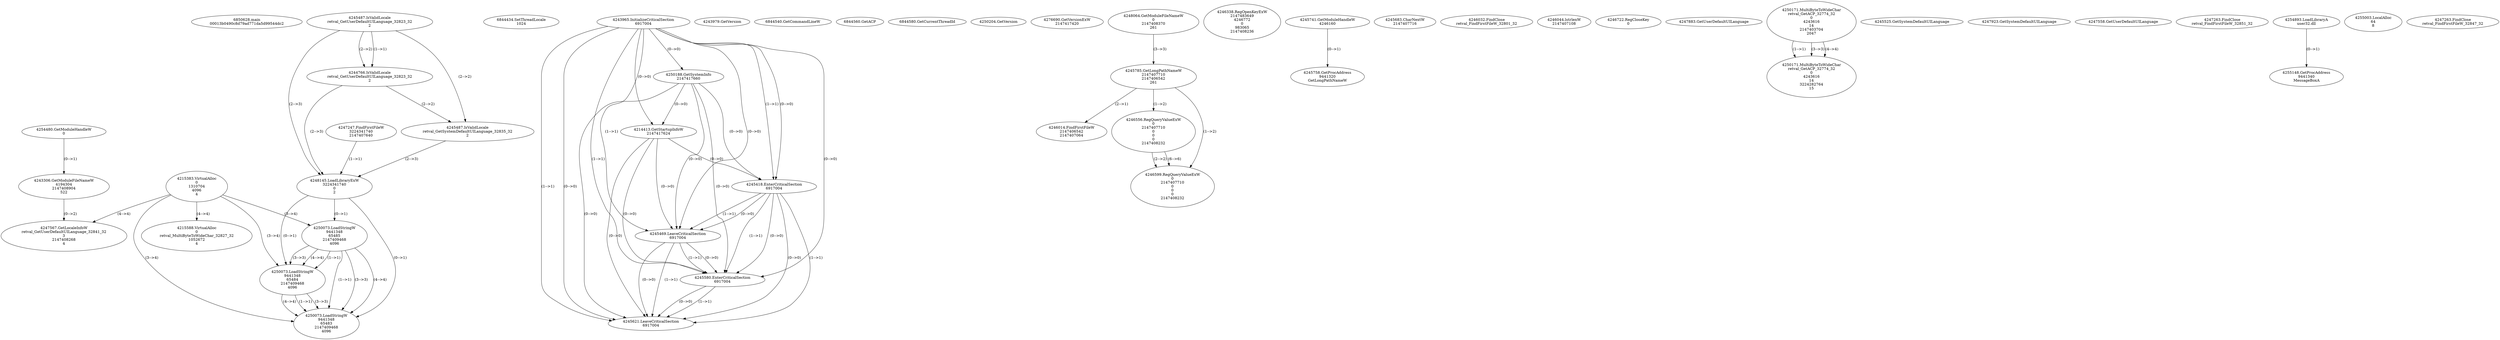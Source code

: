 // Global SCDG with merge call
digraph {
	0 [label="6850628.main
00013b0490c8d79ad771da5d99544dc2"]
	1 [label="4254480.GetModuleHandleW
0"]
	2 [label="6844434.SetThreadLocale
1024"]
	3 [label="4243965.InitializeCriticalSection
6917004"]
	4 [label="4243979.GetVersion
"]
	5 [label="4250188.GetSystemInfo
2147417660"]
	3 -> 5 [label="(0-->0)"]
	6 [label="6844540.GetCommandLineW
"]
	7 [label="4214413.GetStartupInfoW
2147417624"]
	3 -> 7 [label="(0-->0)"]
	5 -> 7 [label="(0-->0)"]
	8 [label="6844560.GetACP
"]
	9 [label="6844580.GetCurrentThreadId
"]
	10 [label="4250204.GetVersion
"]
	11 [label="4276690.GetVersionExW
2147417420"]
	12 [label="4243306.GetModuleFileNameW
4194304
2147408904
522"]
	1 -> 12 [label="(0-->1)"]
	13 [label="4248064.GetModuleFileNameW
0
2147408370
261"]
	14 [label="4215383.VirtualAlloc
0
1310704
4096
4"]
	15 [label="4246338.RegOpenKeyExW
2147483649
4246772
0
983065
2147408236"]
	16 [label="4245741.GetModuleHandleW
4246160"]
	17 [label="4245758.GetProcAddress
9441320
GetLongPathNameW"]
	16 -> 17 [label="(0-->1)"]
	18 [label="4245785.GetLongPathNameW
2147407710
2147406542
261"]
	13 -> 18 [label="(3-->3)"]
	19 [label="4245683.CharNextW
2147407716"]
	20 [label="4246014.FindFirstFileW
2147406542
2147407064"]
	18 -> 20 [label="(2-->1)"]
	21 [label="4246032.FindClose
retval_FindFirstFileW_32801_32"]
	22 [label="4246044.lstrlenW
2147407108"]
	23 [label="4246556.RegQueryValueExW
0
2147407710
0
0
0
2147408232"]
	18 -> 23 [label="(1-->2)"]
	24 [label="4246599.RegQueryValueExW
0
2147407710
0
0
0
2147408232"]
	18 -> 24 [label="(1-->2)"]
	23 -> 24 [label="(2-->2)"]
	23 -> 24 [label="(6-->6)"]
	25 [label="4246722.RegCloseKey
0"]
	26 [label="4247883.GetUserDefaultUILanguage
"]
	27 [label="4245418.EnterCriticalSection
6917004"]
	3 -> 27 [label="(1-->1)"]
	3 -> 27 [label="(0-->0)"]
	5 -> 27 [label="(0-->0)"]
	7 -> 27 [label="(0-->0)"]
	28 [label="4245469.LeaveCriticalSection
6917004"]
	3 -> 28 [label="(1-->1)"]
	27 -> 28 [label="(1-->1)"]
	3 -> 28 [label="(0-->0)"]
	5 -> 28 [label="(0-->0)"]
	7 -> 28 [label="(0-->0)"]
	27 -> 28 [label="(0-->0)"]
	29 [label="4245487.IsValidLocale
retval_GetUserDefaultUILanguage_32823_32
2"]
	30 [label="4250171.MultiByteToWideChar
retval_GetACP_32774_32
0
4243616
14
2147403704
2047"]
	31 [label="4215588.VirtualAlloc
0
retval_MultiByteToWideChar_32827_32
1052672
4"]
	14 -> 31 [label="(4-->4)"]
	32 [label="4250171.MultiByteToWideChar
retval_GetACP_32774_32
0
4243616
14
3224282764
15"]
	30 -> 32 [label="(1-->1)"]
	30 -> 32 [label="(3-->3)"]
	30 -> 32 [label="(4-->4)"]
	33 [label="4244766.IsValidLocale
retval_GetUserDefaultUILanguage_32823_32
2"]
	29 -> 33 [label="(1-->1)"]
	29 -> 33 [label="(2-->2)"]
	34 [label="4245525.GetSystemDefaultUILanguage
"]
	35 [label="4245580.EnterCriticalSection
6917004"]
	3 -> 35 [label="(1-->1)"]
	27 -> 35 [label="(1-->1)"]
	28 -> 35 [label="(1-->1)"]
	3 -> 35 [label="(0-->0)"]
	5 -> 35 [label="(0-->0)"]
	7 -> 35 [label="(0-->0)"]
	27 -> 35 [label="(0-->0)"]
	28 -> 35 [label="(0-->0)"]
	36 [label="4245621.LeaveCriticalSection
6917004"]
	3 -> 36 [label="(1-->1)"]
	27 -> 36 [label="(1-->1)"]
	28 -> 36 [label="(1-->1)"]
	35 -> 36 [label="(1-->1)"]
	3 -> 36 [label="(0-->0)"]
	5 -> 36 [label="(0-->0)"]
	7 -> 36 [label="(0-->0)"]
	27 -> 36 [label="(0-->0)"]
	28 -> 36 [label="(0-->0)"]
	35 -> 36 [label="(0-->0)"]
	37 [label="4247923.GetSystemDefaultUILanguage
"]
	38 [label="4245487.IsValidLocale
retval_GetSystemDefaultUILanguage_32835_32
2"]
	29 -> 38 [label="(2-->2)"]
	33 -> 38 [label="(2-->2)"]
	39 [label="4247558.GetUserDefaultUILanguage
"]
	40 [label="4247567.GetLocaleInfoW
retval_GetUserDefaultUILanguage_32841_32
3
2147408268
4"]
	12 -> 40 [label="(0-->2)"]
	14 -> 40 [label="(4-->4)"]
	41 [label="4247247.FindFirstFileW
3224341740
2147407640"]
	42 [label="4247263.FindClose
retval_FindFirstFileW_32851_32"]
	43 [label="4248145.LoadLibraryExW
3224341740
0
2"]
	41 -> 43 [label="(1-->1)"]
	29 -> 43 [label="(2-->3)"]
	33 -> 43 [label="(2-->3)"]
	38 -> 43 [label="(2-->3)"]
	44 [label="4250073.LoadStringW
9441348
65485
2147409468
4096"]
	43 -> 44 [label="(0-->1)"]
	14 -> 44 [label="(3-->4)"]
	45 [label="4250073.LoadStringW
9441348
65484
2147409468
4096"]
	43 -> 45 [label="(0-->1)"]
	44 -> 45 [label="(1-->1)"]
	44 -> 45 [label="(3-->3)"]
	14 -> 45 [label="(3-->4)"]
	44 -> 45 [label="(4-->4)"]
	46 [label="4250073.LoadStringW
9441348
65483
2147409468
4096"]
	43 -> 46 [label="(0-->1)"]
	44 -> 46 [label="(1-->1)"]
	45 -> 46 [label="(1-->1)"]
	44 -> 46 [label="(3-->3)"]
	45 -> 46 [label="(3-->3)"]
	14 -> 46 [label="(3-->4)"]
	44 -> 46 [label="(4-->4)"]
	45 -> 46 [label="(4-->4)"]
	47 [label="4254893.LoadLibraryA
user32.dll"]
	48 [label="4255003.LocalAlloc
64
8"]
	49 [label="4255148.GetProcAddress
9441340
MessageBoxA"]
	47 -> 49 [label="(0-->1)"]
	50 [label="4247263.FindClose
retval_FindFirstFileW_32847_32"]
}
